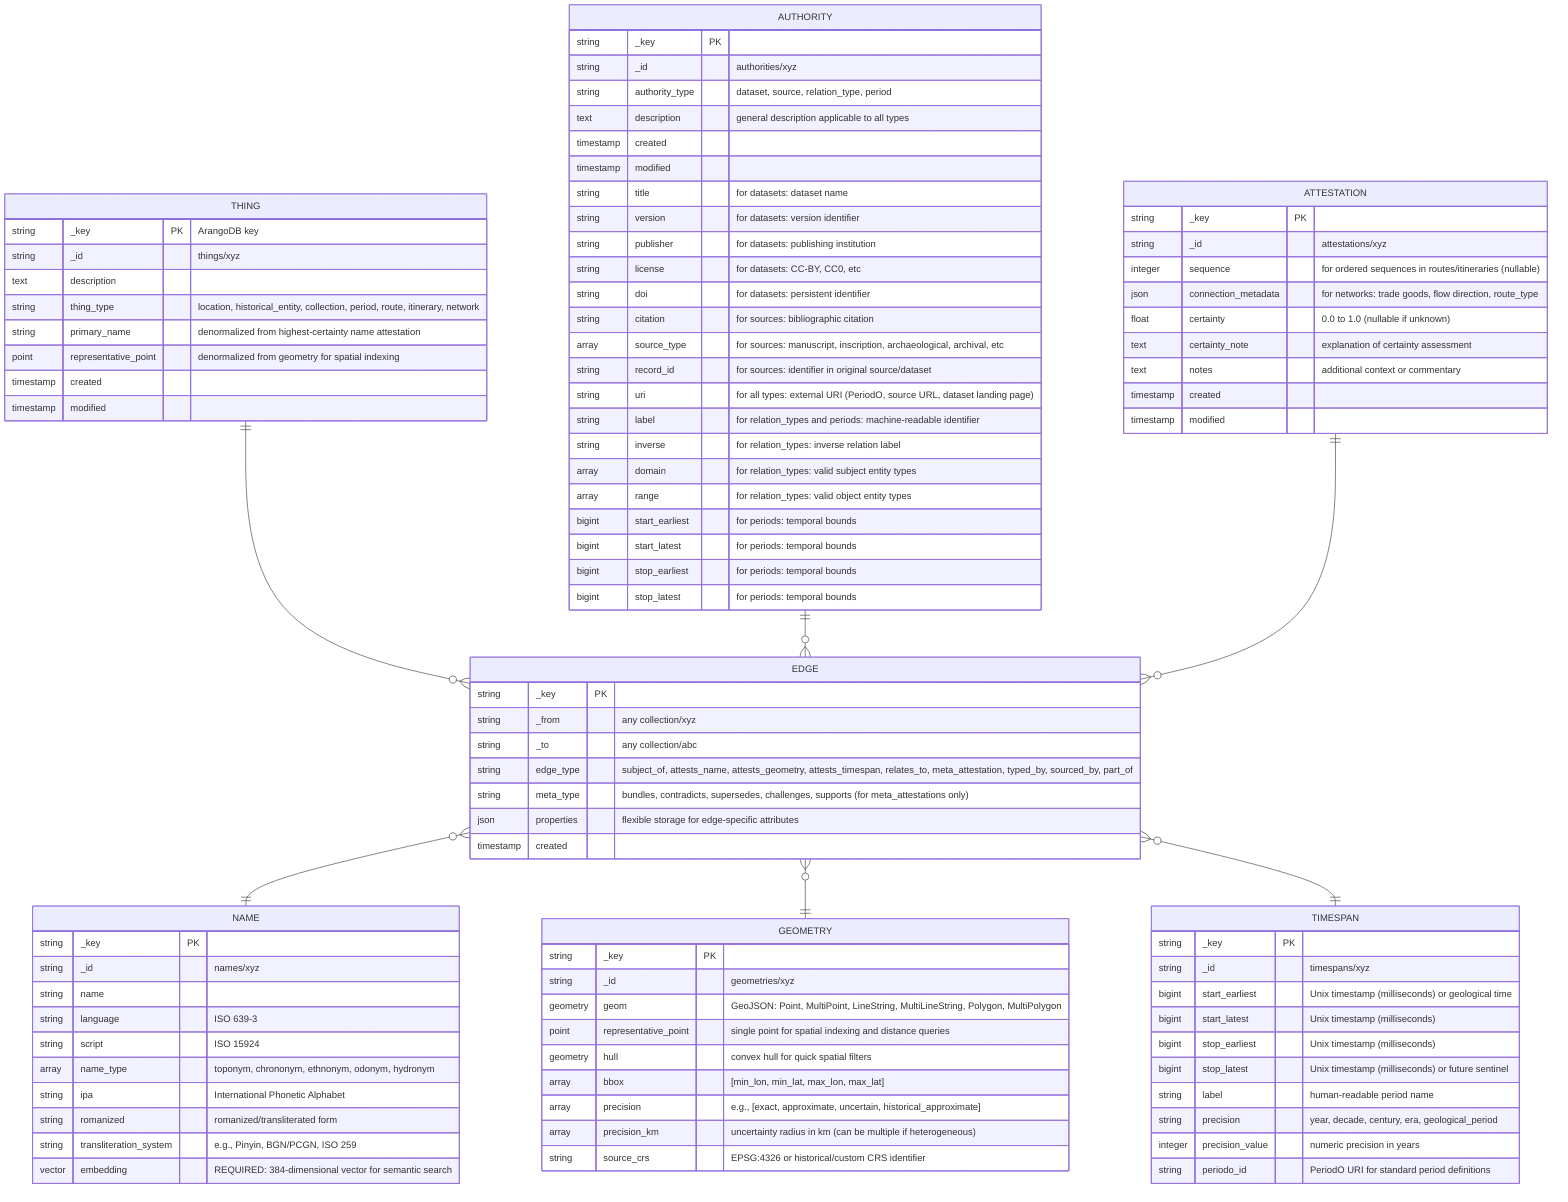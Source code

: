 erDiagram
%% Single edge collection connecting all entities
    THING ||--o{ EDGE : ""
    AUTHORITY ||--o{ EDGE : ""
    ATTESTATION ||--o{ EDGE : ""

%% Single unified edge collection
    EDGE {
        string _key PK
        string _from "any collection/xyz"
        string _to "any collection/abc"
        string edge_type "subject_of, attests_name, attests_geometry, attests_timespan, relates_to, meta_attestation, typed_by, sourced_by, part_of"
        string meta_type "bundles, contradicts, supersedes, challenges, supports (for meta_attestations only)"
        json properties "flexible storage for edge-specific attributes"
        timestamp created
    }

    EDGE }o--|| NAME : ""
    EDGE }o--|| GEOMETRY : ""
    EDGE }o--|| TIMESPAN : ""

%% Core entity collections (document collections - vertices/nodes)
    THING {
        string _key PK "ArangoDB key"
        string _id "things/xyz"
        text description
        string thing_type "location, historical_entity, collection, period, route, itinerary, network"
        string primary_name "denormalized from highest-certainty name attestation"
        point representative_point "denormalized from geometry for spatial indexing"
        timestamp created
        timestamp modified
    }
    NAME {
        string _key PK
        string _id "names/xyz"
        string name
        string language "ISO 639-3"
        string script "ISO 15924"
        array name_type "toponym, chrononym, ethnonym, odonym, hydronym"
        string ipa "International Phonetic Alphabet"
        string romanized "romanized/transliterated form"
        string transliteration_system "e.g., Pinyin, BGN/PCGN, ISO 259"
        vector embedding "REQUIRED: 384-dimensional vector for semantic search"
    }
    TIMESPAN {
        string _key PK
        string _id "timespans/xyz"
        bigint start_earliest "Unix timestamp (milliseconds) or geological time"
        bigint start_latest "Unix timestamp (milliseconds)"
        bigint stop_earliest "Unix timestamp (milliseconds)"
        bigint stop_latest "Unix timestamp (milliseconds) or future sentinel"
        string label "human-readable period name"
        string precision "year, decade, century, era, geological_period"
        integer precision_value "numeric precision in years"
        string periodo_id "PeriodO URI for standard period definitions"
    }
    ATTESTATION {
        string _key PK
        string _id "attestations/xyz"
        integer sequence "for ordered sequences in routes/itineraries (nullable)"
        json connection_metadata "for networks: trade goods, flow direction, route_type"
        float certainty "0.0 to 1.0 (nullable if unknown)"
        text certainty_note "explanation of certainty assessment"
        text notes "additional context or commentary"
        timestamp created
        timestamp modified
    }
    GEOMETRY {
        string _key PK
        string _id "geometries/xyz"
        geometry geom "GeoJSON: Point, MultiPoint, LineString, MultiLineString, Polygon, MultiPolygon"
        point representative_point "single point for spatial indexing and distance queries"
        geometry hull "convex hull for quick spatial filters"
        array bbox "[min_lon, min_lat, max_lon, max_lat]"
        array precision "e.g., [exact, approximate, uncertain, historical_approximate]"
        array precision_km "uncertainty radius in km (can be multiple if heterogeneous)"
        string source_crs "EPSG:4326 or historical/custom CRS identifier"
    }
%% Authority collection (single table inheritance)
    AUTHORITY {
        string _key PK
        string _id "authorities/xyz"
        string authority_type "dataset, source, relation_type, period"
        text description "general description applicable to all types"
        timestamp created
        timestamp modified
        string title "for datasets: dataset name"
        string version "for datasets: version identifier"
        string publisher "for datasets: publishing institution"
        string license "for datasets: CC-BY, CC0, etc"
        string doi "for datasets: persistent identifier"
        string citation "for sources: bibliographic citation"
        array source_type "for sources: manuscript, inscription, archaeological, archival, etc"
        string record_id "for sources: identifier in original source/dataset"
        string uri "for all types: external URI (PeriodO, source URL, dataset landing page)"
        string label "for relation_types and periods: machine-readable identifier"
        string inverse "for relation_types: inverse relation label"
        array domain "for relation_types: valid subject entity types"
        array range "for relation_types: valid object entity types"
        bigint start_earliest "for periods: temporal bounds"
        bigint start_latest "for periods: temporal bounds"
        bigint stop_earliest "for periods: temporal bounds"
        bigint stop_latest "for periods: temporal bounds"
    }